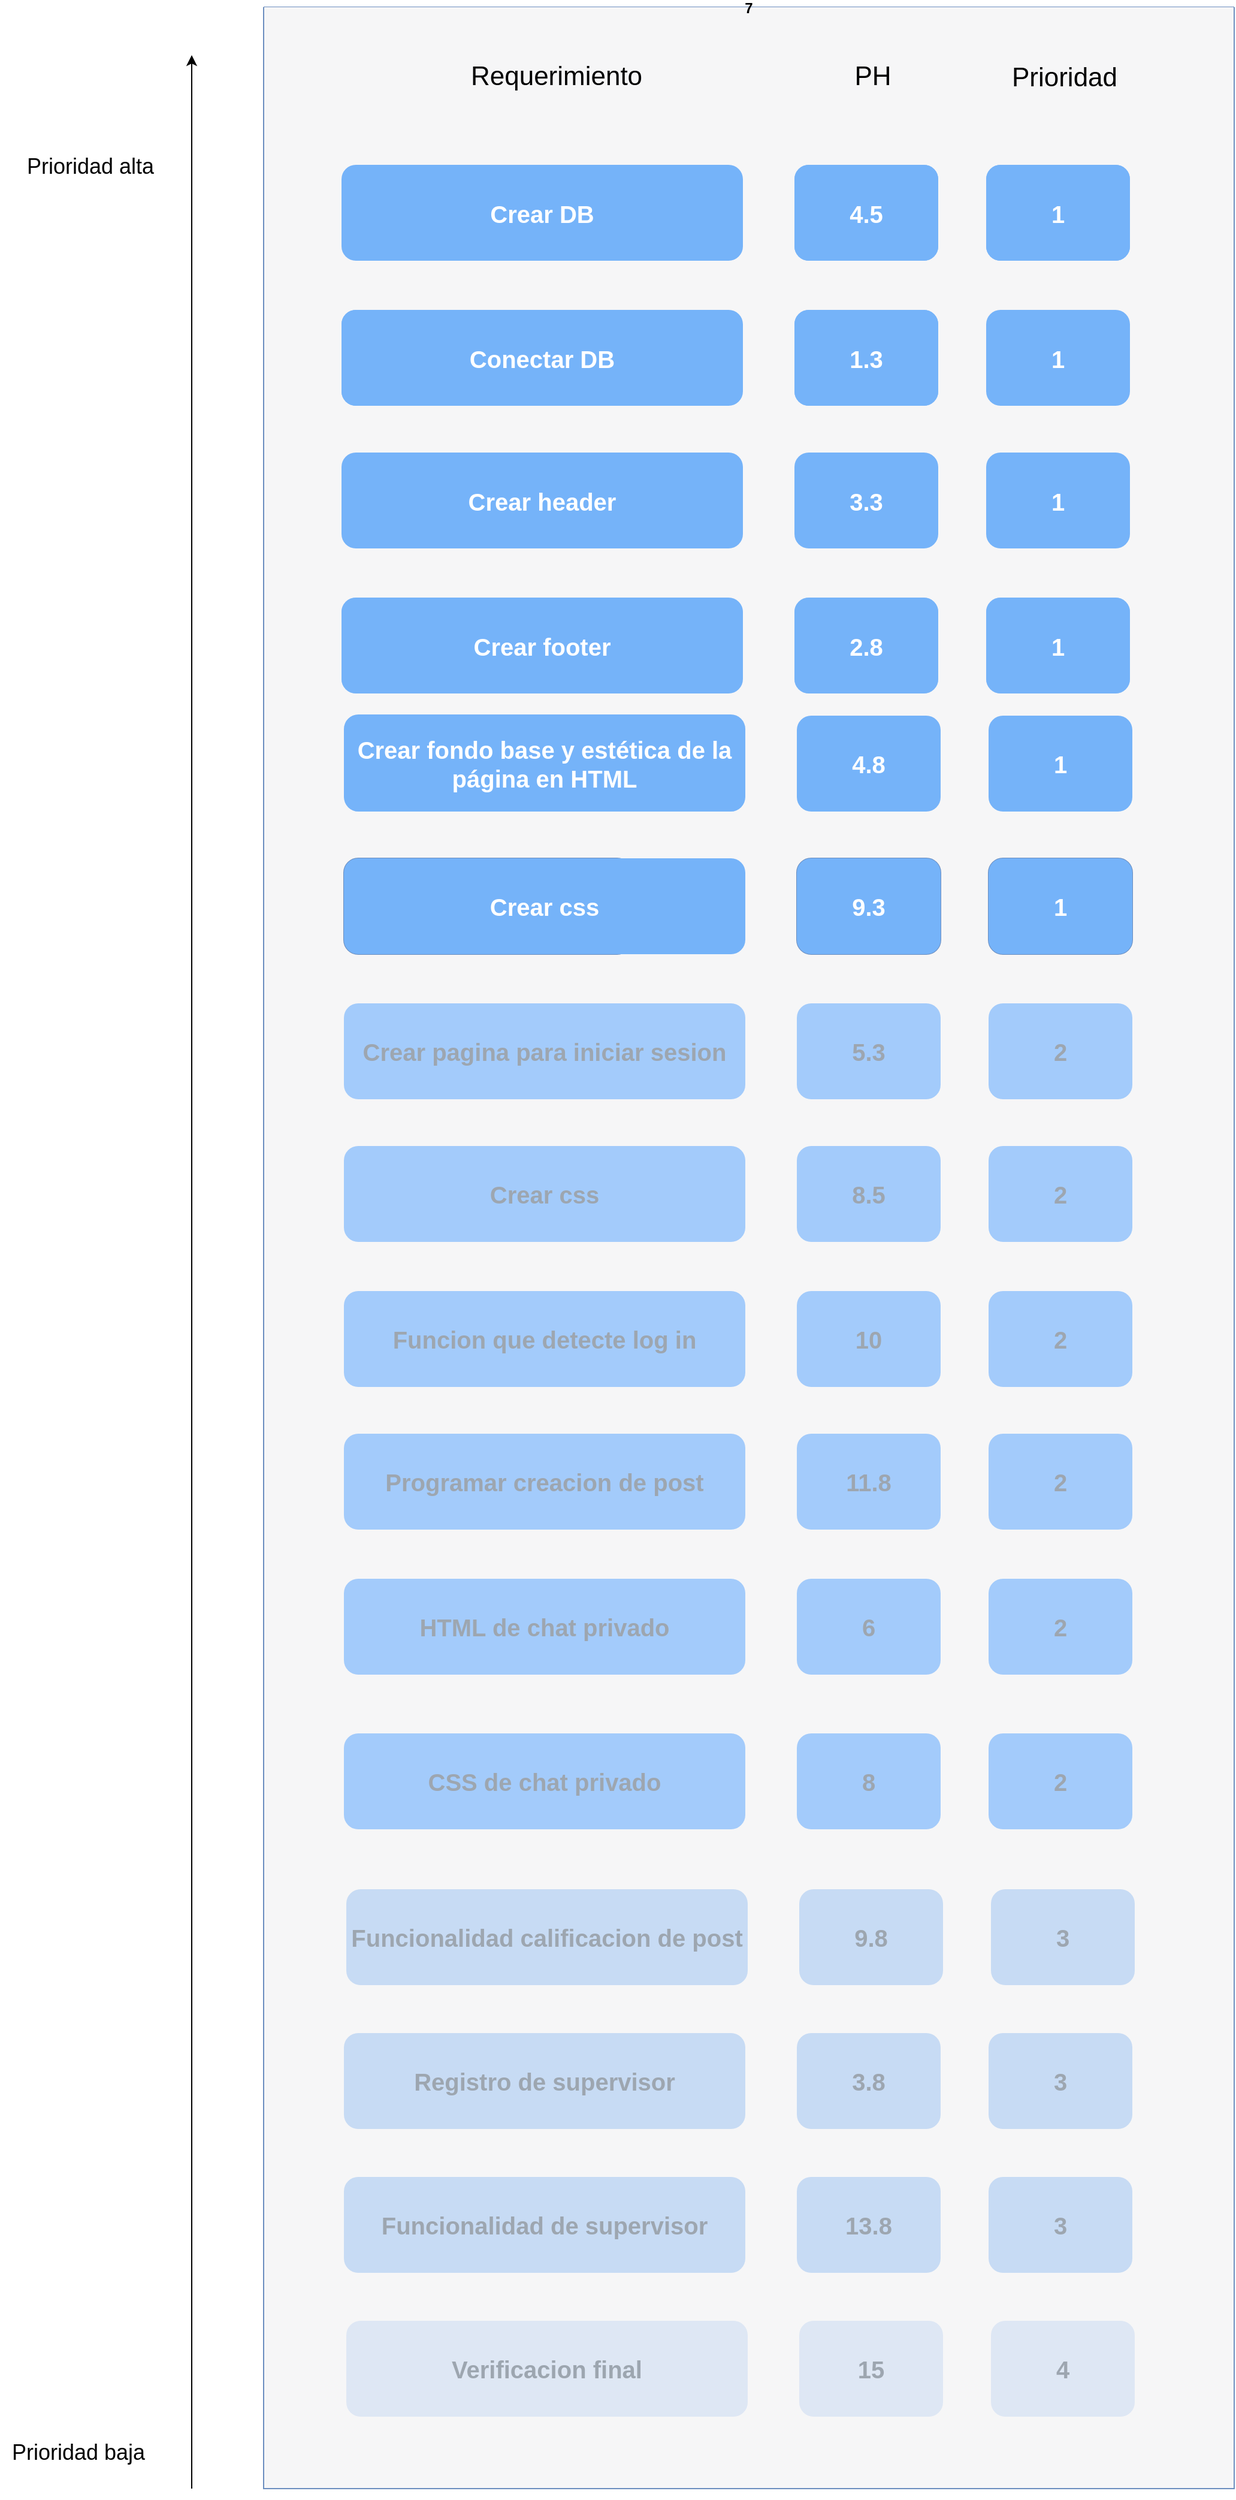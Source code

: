 <mxfile version="21.2.1" type="device">
  <diagram name="Página-1" id="RsbUo45nK9ZGqPTnQo_J">
    <mxGraphModel dx="2836" dy="1656" grid="1" gridSize="10" guides="1" tooltips="1" connect="1" arrows="1" fold="1" page="1" pageScale="1" pageWidth="111100" pageHeight="11100" math="0" shadow="0">
      <root>
        <mxCell id="0" />
        <mxCell id="1" parent="0" />
        <mxCell id="WtdKKoojwQclWSVPvxIC-62" value="7" style="swimlane;startSize=0;fillColor=none;strokeColor=#6c8ebf;gradientColor=none;swimlaneFillColor=#f6f6f7;" parent="1" vertex="1">
          <mxGeometry x="840" y="220" width="810" height="2070" as="geometry" />
        </mxCell>
        <mxCell id="WtdKKoojwQclWSVPvxIC-59" value="&lt;font style=&quot;font-size: 22px;&quot;&gt;Requerimiento&lt;/font&gt;" style="text;html=1;align=center;verticalAlign=middle;resizable=0;points=[];autosize=1;strokeColor=none;fillColor=none;" parent="WtdKKoojwQclWSVPvxIC-62" vertex="1">
          <mxGeometry x="159" y="37.5" width="170" height="40" as="geometry" />
        </mxCell>
        <mxCell id="WtdKKoojwQclWSVPvxIC-60" value="&lt;font style=&quot;font-size: 22px;&quot;&gt;PH&lt;/font&gt;" style="text;html=1;align=center;verticalAlign=middle;resizable=0;points=[];autosize=1;strokeColor=none;fillColor=none;" parent="WtdKKoojwQclWSVPvxIC-62" vertex="1">
          <mxGeometry x="483" y="37.5" width="50" height="40" as="geometry" />
        </mxCell>
        <mxCell id="WtdKKoojwQclWSVPvxIC-61" value="&lt;font style=&quot;font-size: 22px;&quot;&gt;Prioridad&lt;/font&gt;" style="text;html=1;align=center;verticalAlign=middle;resizable=0;points=[];autosize=1;strokeColor=none;fillColor=none;" parent="WtdKKoojwQclWSVPvxIC-62" vertex="1">
          <mxGeometry x="613" y="38.5" width="110" height="40" as="geometry" />
        </mxCell>
        <mxCell id="WtdKKoojwQclWSVPvxIC-25" value="&lt;font color=&quot;#ffffff&quot;&gt;Crear fondo base y estética de la página en HTML&lt;/font&gt;" style="rounded=1;whiteSpace=wrap;html=1;fillColor=#75B3F9;fontColor=#9da6b0;strokeColor=none;gradientColor=none;fontSize=20;fontStyle=1;imageWidth=59;" parent="WtdKKoojwQclWSVPvxIC-62" vertex="1">
          <mxGeometry x="67" y="590" width="335" height="81" as="geometry" />
        </mxCell>
        <mxCell id="WtdKKoojwQclWSVPvxIC-26" value="&lt;font color=&quot;#ffffff&quot;&gt;4.8&lt;/font&gt;" style="rounded=1;whiteSpace=wrap;html=1;fillColor=#75B3F9;fontColor=#9da6b0;strokeColor=none;gradientColor=none;fontSize=20;fontStyle=1" parent="WtdKKoojwQclWSVPvxIC-62" vertex="1">
          <mxGeometry x="445" y="591" width="120" height="80" as="geometry" />
        </mxCell>
        <mxCell id="WtdKKoojwQclWSVPvxIC-27" value="&lt;font color=&quot;#ffffff&quot;&gt;1&lt;/font&gt;" style="rounded=1;whiteSpace=wrap;html=1;fillColor=#75B3F9;fontColor=#9da6b0;strokeColor=none;gradientColor=none;fontSize=20;fontStyle=1" parent="WtdKKoojwQclWSVPvxIC-62" vertex="1">
          <mxGeometry x="605" y="591" width="120" height="80" as="geometry" />
        </mxCell>
        <mxCell id="WtdKKoojwQclWSVPvxIC-28" value="Crear func. advertencia" style="rounded=1;whiteSpace=wrap;html=1;fillColor=#A3CBFB;gradientColor=none;strokeColor=#6c8ebf;fontSize=20;fontStyle=1;fontColor=#9da6b0;imageWidth=59;" parent="WtdKKoojwQclWSVPvxIC-62" vertex="1">
          <mxGeometry x="67" y="710" width="240" height="80" as="geometry" />
        </mxCell>
        <mxCell id="WtdKKoojwQclWSVPvxIC-29" value="" style="rounded=1;whiteSpace=wrap;html=1;fillColor=#A3CBFB;gradientColor=none;strokeColor=#6c8ebf;fontSize=20;fontStyle=1;fontColor=#9da6b0;" parent="WtdKKoojwQclWSVPvxIC-62" vertex="1">
          <mxGeometry x="445" y="710" width="120" height="80" as="geometry" />
        </mxCell>
        <mxCell id="WtdKKoojwQclWSVPvxIC-30" value="" style="rounded=1;whiteSpace=wrap;html=1;fillColor=#A3CBFB;gradientColor=none;strokeColor=#6c8ebf;fontSize=20;fontStyle=1;fontColor=#9da6b0;" parent="WtdKKoojwQclWSVPvxIC-62" vertex="1">
          <mxGeometry x="605" y="710" width="120" height="80" as="geometry" />
        </mxCell>
        <mxCell id="WtdKKoojwQclWSVPvxIC-31" value="Crear pagina para iniciar sesion" style="rounded=1;whiteSpace=wrap;html=1;fillColor=#A3CBFB;gradientColor=none;strokeColor=none;fontSize=20;fontStyle=1;fontColor=#9da6b0;imageWidth=59;" parent="WtdKKoojwQclWSVPvxIC-62" vertex="1">
          <mxGeometry x="67" y="831" width="335" height="80" as="geometry" />
        </mxCell>
        <mxCell id="WtdKKoojwQclWSVPvxIC-32" value="5.3" style="rounded=1;whiteSpace=wrap;html=1;fillColor=#A3CBFB;gradientColor=none;strokeColor=none;fontSize=20;fontStyle=1;fontColor=#9da6b0;" parent="WtdKKoojwQclWSVPvxIC-62" vertex="1">
          <mxGeometry x="445" y="831" width="120" height="80" as="geometry" />
        </mxCell>
        <mxCell id="WtdKKoojwQclWSVPvxIC-33" value="2" style="rounded=1;whiteSpace=wrap;html=1;fillColor=#A3CBFB;gradientColor=none;strokeColor=none;fontSize=20;fontStyle=1;fontColor=#9da6b0;" parent="WtdKKoojwQclWSVPvxIC-62" vertex="1">
          <mxGeometry x="605" y="831" width="120" height="80" as="geometry" />
        </mxCell>
        <mxCell id="WtdKKoojwQclWSVPvxIC-34" value="Crear css" style="rounded=1;whiteSpace=wrap;html=1;fillColor=#A3CBFB;gradientColor=none;strokeColor=none;fontSize=20;fontStyle=1;fontColor=#9da6b0;imageWidth=59;" parent="WtdKKoojwQclWSVPvxIC-62" vertex="1">
          <mxGeometry x="67" y="950" width="335" height="80" as="geometry" />
        </mxCell>
        <mxCell id="WtdKKoojwQclWSVPvxIC-35" value="8.5" style="rounded=1;whiteSpace=wrap;html=1;fillColor=#A3CBFB;gradientColor=none;strokeColor=none;fontSize=20;fontStyle=1;fontColor=#9da6b0;" parent="WtdKKoojwQclWSVPvxIC-62" vertex="1">
          <mxGeometry x="445" y="950" width="120" height="80" as="geometry" />
        </mxCell>
        <mxCell id="WtdKKoojwQclWSVPvxIC-36" value="2" style="rounded=1;whiteSpace=wrap;html=1;fillColor=#A3CBFB;gradientColor=none;strokeColor=none;fontSize=20;fontStyle=1;fontColor=#9da6b0;" parent="WtdKKoojwQclWSVPvxIC-62" vertex="1">
          <mxGeometry x="605" y="950" width="120" height="80" as="geometry" />
        </mxCell>
        <mxCell id="WtdKKoojwQclWSVPvxIC-37" value="Funcion que detecte log in" style="rounded=1;whiteSpace=wrap;html=1;fillColor=#A3CBFB;strokeColor=none;gradientColor=none;fontSize=20;fontStyle=1;fontColor=#9da6b0;imageWidth=59;" parent="WtdKKoojwQclWSVPvxIC-62" vertex="1">
          <mxGeometry x="67" y="1071" width="335" height="80" as="geometry" />
        </mxCell>
        <mxCell id="WtdKKoojwQclWSVPvxIC-38" value="10" style="rounded=1;whiteSpace=wrap;html=1;fillColor=#A3CBFB;strokeColor=none;gradientColor=none;fontSize=20;fontStyle=1;fontColor=#9da6b0;" parent="WtdKKoojwQclWSVPvxIC-62" vertex="1">
          <mxGeometry x="445" y="1071" width="120" height="80" as="geometry" />
        </mxCell>
        <mxCell id="WtdKKoojwQclWSVPvxIC-39" value="2" style="rounded=1;whiteSpace=wrap;html=1;fillColor=#A3CBFB;strokeColor=none;gradientColor=none;fontSize=20;fontStyle=1;fontColor=#9da6b0;" parent="WtdKKoojwQclWSVPvxIC-62" vertex="1">
          <mxGeometry x="605" y="1071" width="120" height="80" as="geometry" />
        </mxCell>
        <mxCell id="WtdKKoojwQclWSVPvxIC-40" value="Programar creacion de post" style="rounded=1;whiteSpace=wrap;html=1;fillColor=#A3CBFB;strokeColor=none;gradientColor=none;fontSize=20;fontStyle=1;fontColor=#9da6b0;imageWidth=59;" parent="WtdKKoojwQclWSVPvxIC-62" vertex="1">
          <mxGeometry x="67" y="1190" width="335" height="80" as="geometry" />
        </mxCell>
        <mxCell id="WtdKKoojwQclWSVPvxIC-41" value="11.8" style="rounded=1;whiteSpace=wrap;html=1;fillColor=#A3CBFB;strokeColor=none;gradientColor=none;fontSize=20;fontStyle=1;fontColor=#9da6b0;" parent="WtdKKoojwQclWSVPvxIC-62" vertex="1">
          <mxGeometry x="445" y="1190" width="120" height="80" as="geometry" />
        </mxCell>
        <mxCell id="WtdKKoojwQclWSVPvxIC-42" value="2" style="rounded=1;whiteSpace=wrap;html=1;fillColor=#A3CBFB;strokeColor=none;gradientColor=none;fontSize=20;fontStyle=1;fontColor=#9da6b0;" parent="WtdKKoojwQclWSVPvxIC-62" vertex="1">
          <mxGeometry x="605" y="1190" width="120" height="80" as="geometry" />
        </mxCell>
        <mxCell id="WtdKKoojwQclWSVPvxIC-43" value="HTML de chat privado" style="rounded=1;whiteSpace=wrap;html=1;fillColor=#A3CBFB;strokeColor=none;gradientColor=none;fontSize=20;fontStyle=1;fontColor=#9da6b0;imageWidth=59;" parent="WtdKKoojwQclWSVPvxIC-62" vertex="1">
          <mxGeometry x="67" y="1311" width="335" height="80" as="geometry" />
        </mxCell>
        <mxCell id="RWWbqGLAIMlPBfHMasml-1" value="CSS de chat privado" style="rounded=1;whiteSpace=wrap;html=1;fillColor=#A3CBFB;strokeColor=none;gradientColor=none;fontSize=20;fontStyle=1;fontColor=#9da6b0;imageWidth=59;" parent="WtdKKoojwQclWSVPvxIC-62" vertex="1">
          <mxGeometry x="67" y="1440" width="335" height="80" as="geometry" />
        </mxCell>
        <mxCell id="WtdKKoojwQclWSVPvxIC-44" value="6" style="rounded=1;whiteSpace=wrap;html=1;fillColor=#A3CBFB;strokeColor=none;gradientColor=none;fontSize=20;fontStyle=1;fontColor=#9da6b0;" parent="WtdKKoojwQclWSVPvxIC-62" vertex="1">
          <mxGeometry x="445" y="1311" width="120" height="80" as="geometry" />
        </mxCell>
        <mxCell id="RWWbqGLAIMlPBfHMasml-2" value="8" style="rounded=1;whiteSpace=wrap;html=1;fillColor=#A3CBFB;strokeColor=none;gradientColor=none;fontSize=20;fontStyle=1;fontColor=#9da6b0;" parent="WtdKKoojwQclWSVPvxIC-62" vertex="1">
          <mxGeometry x="445" y="1440" width="120" height="80" as="geometry" />
        </mxCell>
        <mxCell id="WtdKKoojwQclWSVPvxIC-45" value="2" style="rounded=1;whiteSpace=wrap;html=1;fillColor=#A3CBFB;strokeColor=none;gradientColor=none;fontSize=20;fontStyle=1;fontColor=#9da6b0;" parent="WtdKKoojwQclWSVPvxIC-62" vertex="1">
          <mxGeometry x="605" y="1311" width="120" height="80" as="geometry" />
        </mxCell>
        <mxCell id="RWWbqGLAIMlPBfHMasml-3" value="2" style="rounded=1;whiteSpace=wrap;html=1;fillColor=#A3CBFB;strokeColor=none;gradientColor=none;fontSize=20;fontStyle=1;fontColor=#9da6b0;" parent="WtdKKoojwQclWSVPvxIC-62" vertex="1">
          <mxGeometry x="605" y="1440" width="120" height="80" as="geometry" />
        </mxCell>
        <mxCell id="WtdKKoojwQclWSVPvxIC-65" value="&lt;font color=&quot;#ffffff&quot;&gt;Crear css&lt;/font&gt;" style="rounded=1;whiteSpace=wrap;html=1;fillColor=#75B3F9;gradientColor=none;strokeColor=none;fontSize=20;fontStyle=1;fontColor=#9da6b0;imageWidth=59;" parent="WtdKKoojwQclWSVPvxIC-62" vertex="1">
          <mxGeometry x="67" y="710" width="335" height="80" as="geometry" />
        </mxCell>
        <mxCell id="WtdKKoojwQclWSVPvxIC-66" value="&lt;font color=&quot;#ffffff&quot;&gt;9.3&lt;/font&gt;" style="rounded=1;whiteSpace=wrap;html=1;fillColor=#75B3F9;gradientColor=none;strokeColor=none;fontSize=20;fontStyle=1;fontColor=#9da6b0;" parent="WtdKKoojwQclWSVPvxIC-62" vertex="1">
          <mxGeometry x="445" y="710" width="120" height="80" as="geometry" />
        </mxCell>
        <mxCell id="WtdKKoojwQclWSVPvxIC-67" value="&lt;font color=&quot;#ffffff&quot;&gt;1&lt;/font&gt;" style="rounded=1;whiteSpace=wrap;html=1;fillColor=#75B3F9;gradientColor=none;strokeColor=none;fontSize=20;fontStyle=1;fontColor=#9da6b0;" parent="WtdKKoojwQclWSVPvxIC-62" vertex="1">
          <mxGeometry x="605" y="710" width="120" height="80" as="geometry" />
        </mxCell>
        <mxCell id="RWWbqGLAIMlPBfHMasml-25" value="Funcionalidad calificacion de post" style="rounded=1;whiteSpace=wrap;html=1;fillColor=#C7DBF4;strokeColor=none;gradientColor=none;fontSize=20;fontStyle=1;fontColor=#9da6b0;imageWidth=59;" parent="WtdKKoojwQclWSVPvxIC-62" vertex="1">
          <mxGeometry x="69" y="1570" width="335" height="80" as="geometry" />
        </mxCell>
        <mxCell id="RWWbqGLAIMlPBfHMasml-26" value="9.8" style="rounded=1;whiteSpace=wrap;html=1;fillColor=#C7DBF4;strokeColor=none;gradientColor=none;fontSize=20;fontStyle=1;fontColor=#9da6b0;" parent="WtdKKoojwQclWSVPvxIC-62" vertex="1">
          <mxGeometry x="447" y="1570" width="120" height="80" as="geometry" />
        </mxCell>
        <mxCell id="RWWbqGLAIMlPBfHMasml-27" value="3" style="rounded=1;whiteSpace=wrap;html=1;fillColor=#C7DBF4;strokeColor=none;gradientColor=none;fontSize=20;fontStyle=1;fontColor=#9da6b0;" parent="WtdKKoojwQclWSVPvxIC-62" vertex="1">
          <mxGeometry x="607" y="1570" width="120" height="80" as="geometry" />
        </mxCell>
        <mxCell id="RWWbqGLAIMlPBfHMasml-34" value="Registro de supervisor" style="rounded=1;whiteSpace=wrap;html=1;fillColor=#C7DBF4;strokeColor=none;gradientColor=none;fontSize=20;fontStyle=1;fontColor=#9da6b0;imageWidth=59;" parent="WtdKKoojwQclWSVPvxIC-62" vertex="1">
          <mxGeometry x="67" y="1690" width="335" height="80" as="geometry" />
        </mxCell>
        <mxCell id="RWWbqGLAIMlPBfHMasml-35" value="3.8" style="rounded=1;whiteSpace=wrap;html=1;fillColor=#C7DBF4;strokeColor=none;gradientColor=none;fontSize=20;fontStyle=1;fontColor=#9da6b0;" parent="WtdKKoojwQclWSVPvxIC-62" vertex="1">
          <mxGeometry x="445" y="1690" width="120" height="80" as="geometry" />
        </mxCell>
        <mxCell id="RWWbqGLAIMlPBfHMasml-36" value="3" style="rounded=1;whiteSpace=wrap;html=1;fillColor=#C7DBF4;strokeColor=none;gradientColor=none;fontSize=20;fontStyle=1;fontColor=#9da6b0;" parent="WtdKKoojwQclWSVPvxIC-62" vertex="1">
          <mxGeometry x="605" y="1690" width="120" height="80" as="geometry" />
        </mxCell>
        <mxCell id="RWWbqGLAIMlPBfHMasml-37" value="Funcionalidad de supervisor" style="rounded=1;whiteSpace=wrap;html=1;fillColor=#C7DBF4;strokeColor=none;gradientColor=none;fontSize=20;fontStyle=1;fontColor=#9da6b0;imageWidth=59;" parent="WtdKKoojwQclWSVPvxIC-62" vertex="1">
          <mxGeometry x="67" y="1810" width="335" height="80" as="geometry" />
        </mxCell>
        <mxCell id="RWWbqGLAIMlPBfHMasml-38" value="13.8" style="rounded=1;whiteSpace=wrap;html=1;fillColor=#C7DBF4;strokeColor=none;gradientColor=none;fontSize=20;fontStyle=1;fontColor=#9da6b0;" parent="WtdKKoojwQclWSVPvxIC-62" vertex="1">
          <mxGeometry x="445" y="1810" width="120" height="80" as="geometry" />
        </mxCell>
        <mxCell id="RWWbqGLAIMlPBfHMasml-39" value="3" style="rounded=1;whiteSpace=wrap;html=1;fillColor=#C7DBF4;strokeColor=none;gradientColor=none;fontSize=20;fontStyle=1;fontColor=#9da6b0;" parent="WtdKKoojwQclWSVPvxIC-62" vertex="1">
          <mxGeometry x="605" y="1810" width="120" height="80" as="geometry" />
        </mxCell>
        <mxCell id="RWWbqGLAIMlPBfHMasml-40" value="Verificacion final" style="rounded=1;whiteSpace=wrap;html=1;fillColor=#DEE7F4;strokeColor=none;gradientColor=none;fontSize=20;fontStyle=1;fontColor=#9da6b0;imageWidth=59;" parent="WtdKKoojwQclWSVPvxIC-62" vertex="1">
          <mxGeometry x="69" y="1930" width="335" height="80" as="geometry" />
        </mxCell>
        <mxCell id="RWWbqGLAIMlPBfHMasml-41" value="15" style="rounded=1;whiteSpace=wrap;html=1;fillColor=#DEE7F4;strokeColor=none;gradientColor=none;fontSize=20;fontStyle=1;fontColor=#9da6b0;" parent="WtdKKoojwQclWSVPvxIC-62" vertex="1">
          <mxGeometry x="447" y="1930" width="120" height="80" as="geometry" />
        </mxCell>
        <mxCell id="RWWbqGLAIMlPBfHMasml-42" value="4" style="rounded=1;whiteSpace=wrap;html=1;fillColor=#DEE7F4;strokeColor=none;gradientColor=none;fontSize=20;fontStyle=1;fontColor=#9da6b0;" parent="WtdKKoojwQclWSVPvxIC-62" vertex="1">
          <mxGeometry x="607" y="1930" width="120" height="80" as="geometry" />
        </mxCell>
        <mxCell id="WtdKKoojwQclWSVPvxIC-1" value="Crear DB" style="rounded=1;whiteSpace=wrap;html=1;fillColor=#75b3f9;fontColor=#ffffff;strokeColor=none;gradientColor=none;fontSize=20;fontStyle=1;imageWidth=59;" parent="1" vertex="1">
          <mxGeometry x="905" y="351.5" width="335" height="80" as="geometry" />
        </mxCell>
        <mxCell id="WtdKKoojwQclWSVPvxIC-2" value="" style="rounded=1;whiteSpace=wrap;html=1;fillColor=#75b3f9;fontColor=#ffffff;strokeColor=none;fontSize=20;fontStyle=1" parent="1" vertex="1">
          <mxGeometry x="1283" y="351.5" width="120" height="80" as="geometry" />
        </mxCell>
        <mxCell id="WtdKKoojwQclWSVPvxIC-3" value="" style="rounded=1;whiteSpace=wrap;html=1;fillColor=#75b3f9;fontColor=#ffffff;strokeColor=none;fontSize=20;fontStyle=1" parent="1" vertex="1">
          <mxGeometry x="1443" y="351.5" width="120" height="80" as="geometry" />
        </mxCell>
        <mxCell id="WtdKKoojwQclWSVPvxIC-13" value="" style="rounded=1;whiteSpace=wrap;html=1;fillColor=#75b3f9;fontColor=#ffffff;strokeColor=none;fontSize=20;fontStyle=1;imageWidth=59;" parent="1" vertex="1">
          <mxGeometry x="905" y="472.5" width="240" height="80" as="geometry" />
        </mxCell>
        <mxCell id="WtdKKoojwQclWSVPvxIC-14" value="" style="rounded=1;whiteSpace=wrap;html=1;fillColor=#75b3f9;fontColor=#ffffff;strokeColor=none;fontSize=20;fontStyle=1" parent="1" vertex="1">
          <mxGeometry x="1283" y="472.5" width="120" height="80" as="geometry" />
        </mxCell>
        <mxCell id="WtdKKoojwQclWSVPvxIC-15" value="1" style="rounded=1;whiteSpace=wrap;html=1;fillColor=#75b3f9;fontColor=#ffffff;strokeColor=none;gradientColor=none;fontSize=20;fontStyle=1" parent="1" vertex="1">
          <mxGeometry x="1443" y="472.5" width="120" height="80" as="geometry" />
        </mxCell>
        <mxCell id="WtdKKoojwQclWSVPvxIC-16" value="Crear header" style="rounded=1;whiteSpace=wrap;html=1;fillColor=#75b3f9;fontColor=#ffffff;strokeColor=none;gradientColor=none;fontSize=20;fontStyle=1;imageWidth=59;" parent="1" vertex="1">
          <mxGeometry x="905" y="591.5" width="335" height="80" as="geometry" />
        </mxCell>
        <mxCell id="WtdKKoojwQclWSVPvxIC-17" value="3.3" style="rounded=1;whiteSpace=wrap;html=1;fillColor=#75b3f9;fontColor=#ffffff;strokeColor=none;gradientColor=none;fontSize=20;fontStyle=1" parent="1" vertex="1">
          <mxGeometry x="1283" y="591.5" width="120" height="80" as="geometry" />
        </mxCell>
        <mxCell id="WtdKKoojwQclWSVPvxIC-18" value="1" style="rounded=1;whiteSpace=wrap;html=1;fillColor=#75b3f9;fontColor=#ffffff;strokeColor=none;gradientColor=none;fontSize=20;fontStyle=1" parent="1" vertex="1">
          <mxGeometry x="1443" y="591.5" width="120" height="80" as="geometry" />
        </mxCell>
        <mxCell id="WtdKKoojwQclWSVPvxIC-19" value="" style="rounded=1;whiteSpace=wrap;html=1;fillColor=#a3cbfb;fontColor=#ffffff;strokeColor=none;fontSize=20;fontStyle=1;gradientColor=none;imageWidth=59;" parent="1" vertex="1">
          <mxGeometry x="905" y="712.5" width="240" height="80" as="geometry" />
        </mxCell>
        <mxCell id="WtdKKoojwQclWSVPvxIC-20" value="" style="rounded=1;whiteSpace=wrap;html=1;fillColor=#a3cbfb;fontColor=#ffffff;strokeColor=none;fontSize=20;fontStyle=1;gradientColor=none;" parent="1" vertex="1">
          <mxGeometry x="1283" y="712.5" width="120" height="80" as="geometry" />
        </mxCell>
        <mxCell id="WtdKKoojwQclWSVPvxIC-21" value="" style="rounded=1;whiteSpace=wrap;html=1;fillColor=#a3cbfb;fontColor=#ffffff;strokeColor=none;fontSize=20;fontStyle=1;gradientColor=none;" parent="1" vertex="1">
          <mxGeometry x="1443" y="712.5" width="120" height="80" as="geometry" />
        </mxCell>
        <mxCell id="WtdKKoojwQclWSVPvxIC-48" value="4.5" style="rounded=1;whiteSpace=wrap;html=1;fillColor=#75b3f9;fontColor=#ffffff;strokeColor=none;gradientColor=none;fontSize=20;fontStyle=1" parent="1" vertex="1">
          <mxGeometry x="1283" y="351.5" width="120" height="80" as="geometry" />
        </mxCell>
        <mxCell id="WtdKKoojwQclWSVPvxIC-49" value="1" style="rounded=1;whiteSpace=wrap;html=1;fillColor=#75b3f9;fontColor=#ffffff;strokeColor=none;gradientColor=none;fontSize=20;fontStyle=1" parent="1" vertex="1">
          <mxGeometry x="1443" y="351.5" width="120" height="80" as="geometry" />
        </mxCell>
        <mxCell id="WtdKKoojwQclWSVPvxIC-50" value="Conectar DB" style="rounded=1;whiteSpace=wrap;html=1;fillColor=#75b3f9;fontColor=#ffffff;strokeColor=none;gradientColor=none;fontStyle=1;fontSize=20;imageWidth=59;" parent="1" vertex="1">
          <mxGeometry x="905" y="472.5" width="335" height="80" as="geometry" />
        </mxCell>
        <mxCell id="WtdKKoojwQclWSVPvxIC-51" value="1.3" style="rounded=1;whiteSpace=wrap;html=1;fillColor=#75b3f9;fontColor=#ffffff;strokeColor=none;gradientColor=none;fontSize=20;fontStyle=1" parent="1" vertex="1">
          <mxGeometry x="1283" y="472.5" width="120" height="80" as="geometry" />
        </mxCell>
        <mxCell id="WtdKKoojwQclWSVPvxIC-52" value="Crear footer" style="rounded=1;whiteSpace=wrap;html=1;fillColor=#75B3F9;fontColor=#ffffff;strokeColor=none;gradientColor=none;fontSize=20;fontStyle=1;imageWidth=59;" parent="1" vertex="1">
          <mxGeometry x="905" y="712.5" width="335" height="80" as="geometry" />
        </mxCell>
        <mxCell id="WtdKKoojwQclWSVPvxIC-53" value="2.8" style="rounded=1;whiteSpace=wrap;html=1;fillColor=#75B3F9;fontColor=#ffffff;strokeColor=none;gradientColor=none;fontSize=20;fontStyle=1" parent="1" vertex="1">
          <mxGeometry x="1283" y="712.5" width="120" height="80" as="geometry" />
        </mxCell>
        <mxCell id="WtdKKoojwQclWSVPvxIC-54" value="1" style="rounded=1;whiteSpace=wrap;html=1;fillColor=#75B3F9;fontColor=#ffffff;strokeColor=none;gradientColor=none;fontSize=20;fontStyle=1" parent="1" vertex="1">
          <mxGeometry x="1443" y="712.5" width="120" height="80" as="geometry" />
        </mxCell>
        <mxCell id="WtdKKoojwQclWSVPvxIC-68" value="" style="endArrow=none;html=1;rounded=0;startArrow=classic;startFill=1;endFill=0;" parent="1" edge="1">
          <mxGeometry width="50" height="50" relative="1" as="geometry">
            <mxPoint x="780" y="260" as="sourcePoint" />
            <mxPoint x="780" y="2290" as="targetPoint" />
          </mxGeometry>
        </mxCell>
        <mxCell id="WtdKKoojwQclWSVPvxIC-69" value="&lt;font style=&quot;font-size: 18px;&quot;&gt;Prioridad alta&lt;/font&gt;" style="text;html=1;align=center;verticalAlign=middle;resizable=0;points=[];autosize=1;strokeColor=none;fillColor=none;" parent="1" vertex="1">
          <mxGeometry x="630" y="333" width="130" height="40" as="geometry" />
        </mxCell>
        <mxCell id="WtdKKoojwQclWSVPvxIC-70" value="&lt;font style=&quot;font-size: 18px;&quot;&gt;Prioridad baja&lt;/font&gt;" style="text;html=1;align=center;verticalAlign=middle;resizable=0;points=[];autosize=1;strokeColor=none;fillColor=none;" parent="1" vertex="1">
          <mxGeometry x="620" y="2240" width="130" height="40" as="geometry" />
        </mxCell>
      </root>
    </mxGraphModel>
  </diagram>
</mxfile>
